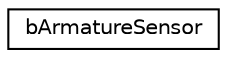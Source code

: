 digraph G
{
  edge [fontname="Helvetica",fontsize="10",labelfontname="Helvetica",labelfontsize="10"];
  node [fontname="Helvetica",fontsize="10",shape=record];
  rankdir=LR;
  Node1 [label="bArmatureSensor",height=0.2,width=0.4,color="black", fillcolor="white", style="filled",URL="$db/dcb/structbArmatureSensor.html"];
}
